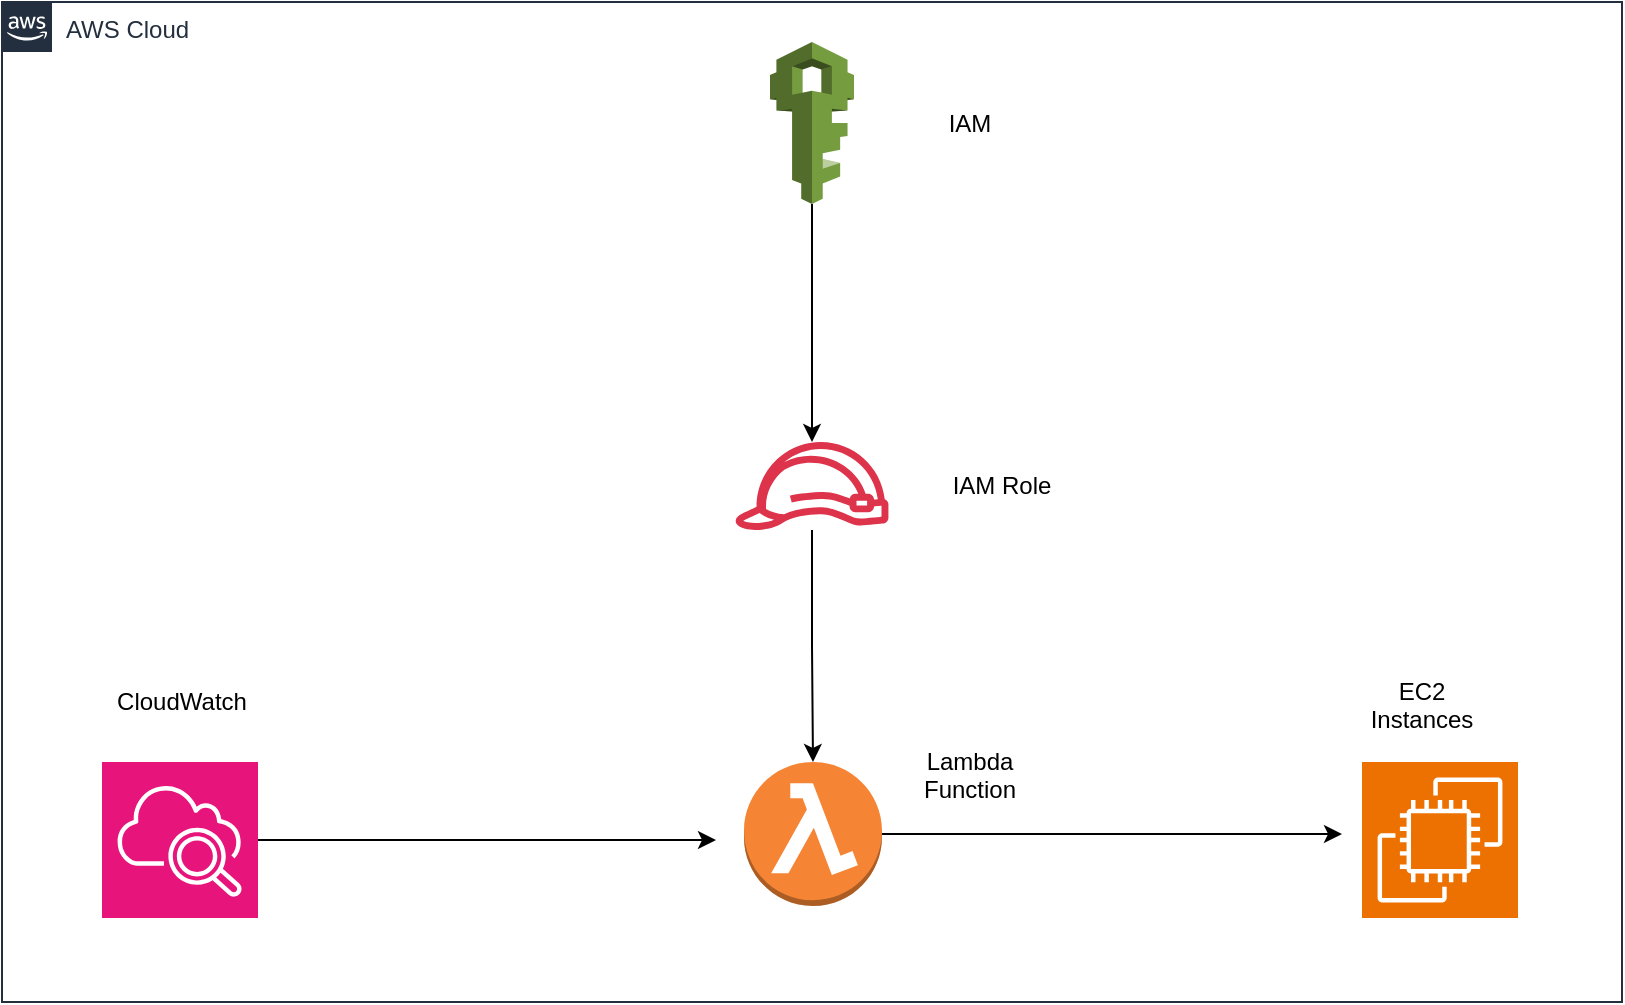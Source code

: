 <mxfile version="25.0.3">
  <diagram name="Page-1" id="5-UXX4nYqJarWCje6bSy">
    <mxGraphModel dx="1674" dy="738" grid="1" gridSize="10" guides="1" tooltips="1" connect="1" arrows="1" fold="1" page="1" pageScale="1" pageWidth="850" pageHeight="1100" math="0" shadow="0">
      <root>
        <mxCell id="0" />
        <mxCell id="1" parent="0" />
        <mxCell id="rQIbr5rDbCnVi_9tGnBs-6" value="AWS Cloud" style="points=[[0,0],[0.25,0],[0.5,0],[0.75,0],[1,0],[1,0.25],[1,0.5],[1,0.75],[1,1],[0.75,1],[0.5,1],[0.25,1],[0,1],[0,0.75],[0,0.5],[0,0.25]];outlineConnect=0;gradientColor=none;html=1;whiteSpace=wrap;fontSize=12;fontStyle=0;container=1;pointerEvents=0;collapsible=0;recursiveResize=0;shape=mxgraph.aws4.group;grIcon=mxgraph.aws4.group_aws_cloud_alt;strokeColor=#232F3E;fillColor=none;verticalAlign=top;align=left;spacingLeft=30;fontColor=#232F3E;dashed=0;" vertex="1" parent="1">
          <mxGeometry x="20" y="20" width="810" height="500" as="geometry" />
        </mxCell>
        <mxCell id="rQIbr5rDbCnVi_9tGnBs-4" value="" style="outlineConnect=0;dashed=0;verticalLabelPosition=bottom;verticalAlign=top;align=center;html=1;shape=mxgraph.aws3.iam;fillColor=#759C3E;gradientColor=none;" vertex="1" parent="rQIbr5rDbCnVi_9tGnBs-6">
          <mxGeometry x="384" y="20" width="42" height="81" as="geometry" />
        </mxCell>
        <mxCell id="rQIbr5rDbCnVi_9tGnBs-24" value="" style="edgeStyle=orthogonalEdgeStyle;rounded=0;orthogonalLoop=1;jettySize=auto;html=1;" edge="1" parent="rQIbr5rDbCnVi_9tGnBs-6" source="rQIbr5rDbCnVi_9tGnBs-2">
          <mxGeometry relative="1" as="geometry">
            <mxPoint x="357" y="419" as="targetPoint" />
          </mxGeometry>
        </mxCell>
        <mxCell id="rQIbr5rDbCnVi_9tGnBs-2" value="" style="sketch=0;points=[[0,0,0],[0.25,0,0],[0.5,0,0],[0.75,0,0],[1,0,0],[0,1,0],[0.25,1,0],[0.5,1,0],[0.75,1,0],[1,1,0],[0,0.25,0],[0,0.5,0],[0,0.75,0],[1,0.25,0],[1,0.5,0],[1,0.75,0]];points=[[0,0,0],[0.25,0,0],[0.5,0,0],[0.75,0,0],[1,0,0],[0,1,0],[0.25,1,0],[0.5,1,0],[0.75,1,0],[1,1,0],[0,0.25,0],[0,0.5,0],[0,0.75,0],[1,0.25,0],[1,0.5,0],[1,0.75,0]];outlineConnect=0;fontColor=#232F3E;fillColor=#E7157B;strokeColor=#ffffff;dashed=0;verticalLabelPosition=bottom;verticalAlign=top;align=center;html=1;fontSize=12;fontStyle=0;aspect=fixed;shape=mxgraph.aws4.resourceIcon;resIcon=mxgraph.aws4.cloudwatch_2;" vertex="1" parent="rQIbr5rDbCnVi_9tGnBs-6">
          <mxGeometry x="50" y="380" width="78" height="78" as="geometry" />
        </mxCell>
        <mxCell id="rQIbr5rDbCnVi_9tGnBs-27" value="" style="edgeStyle=orthogonalEdgeStyle;rounded=0;orthogonalLoop=1;jettySize=auto;html=1;" edge="1" parent="rQIbr5rDbCnVi_9tGnBs-6" source="rQIbr5rDbCnVi_9tGnBs-25">
          <mxGeometry relative="1" as="geometry">
            <mxPoint x="670" y="416" as="targetPoint" />
          </mxGeometry>
        </mxCell>
        <mxCell id="rQIbr5rDbCnVi_9tGnBs-25" value="" style="outlineConnect=0;dashed=0;verticalLabelPosition=bottom;verticalAlign=top;align=center;html=1;shape=mxgraph.aws3.lambda_function;fillColor=#F58534;gradientColor=none;" vertex="1" parent="rQIbr5rDbCnVi_9tGnBs-6">
          <mxGeometry x="371" y="380" width="69" height="72" as="geometry" />
        </mxCell>
        <mxCell id="rQIbr5rDbCnVi_9tGnBs-29" value="" style="sketch=0;points=[[0,0,0],[0.25,0,0],[0.5,0,0],[0.75,0,0],[1,0,0],[0,1,0],[0.25,1,0],[0.5,1,0],[0.75,1,0],[1,1,0],[0,0.25,0],[0,0.5,0],[0,0.75,0],[1,0.25,0],[1,0.5,0],[1,0.75,0]];outlineConnect=0;fontColor=#232F3E;fillColor=#ED7100;strokeColor=#ffffff;dashed=0;verticalLabelPosition=bottom;verticalAlign=top;align=center;html=1;fontSize=12;fontStyle=0;aspect=fixed;shape=mxgraph.aws4.resourceIcon;resIcon=mxgraph.aws4.ec2;" vertex="1" parent="rQIbr5rDbCnVi_9tGnBs-6">
          <mxGeometry x="680" y="380" width="78" height="78" as="geometry" />
        </mxCell>
        <mxCell id="rQIbr5rDbCnVi_9tGnBs-3" value="" style="sketch=0;outlineConnect=0;fontColor=#232F3E;gradientColor=none;fillColor=#DD344C;strokeColor=none;dashed=0;verticalLabelPosition=bottom;verticalAlign=top;align=center;html=1;fontSize=12;fontStyle=0;aspect=fixed;pointerEvents=1;shape=mxgraph.aws4.role;" vertex="1" parent="rQIbr5rDbCnVi_9tGnBs-6">
          <mxGeometry x="366" y="220" width="78" height="44" as="geometry" />
        </mxCell>
        <mxCell id="rQIbr5rDbCnVi_9tGnBs-30" value="" style="edgeStyle=orthogonalEdgeStyle;rounded=0;orthogonalLoop=1;jettySize=auto;html=1;" edge="1" parent="rQIbr5rDbCnVi_9tGnBs-6" source="rQIbr5rDbCnVi_9tGnBs-4" target="rQIbr5rDbCnVi_9tGnBs-3">
          <mxGeometry relative="1" as="geometry" />
        </mxCell>
        <mxCell id="rQIbr5rDbCnVi_9tGnBs-31" value="" style="edgeStyle=orthogonalEdgeStyle;rounded=0;orthogonalLoop=1;jettySize=auto;html=1;" edge="1" parent="rQIbr5rDbCnVi_9tGnBs-6" source="rQIbr5rDbCnVi_9tGnBs-3" target="rQIbr5rDbCnVi_9tGnBs-25">
          <mxGeometry relative="1" as="geometry" />
        </mxCell>
        <UserObject label="CloudWatch" placeholders="1" name="Variable" id="rQIbr5rDbCnVi_9tGnBs-33">
          <mxCell style="text;html=1;strokeColor=none;fillColor=none;align=center;verticalAlign=middle;whiteSpace=wrap;overflow=hidden;" vertex="1" parent="rQIbr5rDbCnVi_9tGnBs-6">
            <mxGeometry x="50" y="340" width="80" height="20" as="geometry" />
          </mxCell>
        </UserObject>
        <UserObject label="IAM Role" placeholders="1" name="Variable" id="rQIbr5rDbCnVi_9tGnBs-34">
          <mxCell style="text;html=1;strokeColor=none;fillColor=none;align=center;verticalAlign=middle;whiteSpace=wrap;overflow=hidden;" vertex="1" parent="rQIbr5rDbCnVi_9tGnBs-6">
            <mxGeometry x="460" y="232" width="80" height="20" as="geometry" />
          </mxCell>
        </UserObject>
        <UserObject label="IAM" placeholders="1" name="Variable" id="rQIbr5rDbCnVi_9tGnBs-35">
          <mxCell style="text;html=1;strokeColor=none;fillColor=none;align=center;verticalAlign=middle;whiteSpace=wrap;overflow=hidden;" vertex="1" parent="rQIbr5rDbCnVi_9tGnBs-6">
            <mxGeometry x="444" y="50.5" width="80" height="20" as="geometry" />
          </mxCell>
        </UserObject>
        <UserObject label="EC2 Instances" placeholders="1" name="Variable" id="rQIbr5rDbCnVi_9tGnBs-38">
          <mxCell style="text;html=1;strokeColor=none;fillColor=none;align=center;verticalAlign=middle;whiteSpace=wrap;overflow=hidden;" vertex="1" parent="rQIbr5rDbCnVi_9tGnBs-6">
            <mxGeometry x="670" y="335" width="80" height="30" as="geometry" />
          </mxCell>
        </UserObject>
        <UserObject label="Lambda Function" placeholders="1" name="Variable" id="rQIbr5rDbCnVi_9tGnBs-39">
          <mxCell style="text;html=1;strokeColor=none;fillColor=none;align=center;verticalAlign=middle;whiteSpace=wrap;overflow=hidden;" vertex="1" parent="rQIbr5rDbCnVi_9tGnBs-6">
            <mxGeometry x="444" y="370" width="80" height="30" as="geometry" />
          </mxCell>
        </UserObject>
      </root>
    </mxGraphModel>
  </diagram>
</mxfile>
